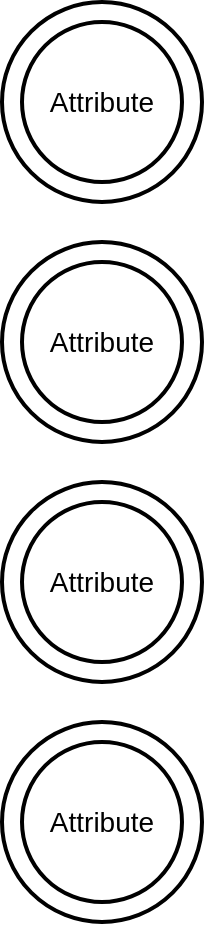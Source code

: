 <mxfile version="10.5.8" type="github"><diagram id="Z_ogoUJJf4zrre3W_UmE" name="Page-1"><mxGraphModel dx="758" dy="376" grid="1" gridSize="10" guides="1" tooltips="1" connect="1" arrows="1" fold="1" page="1" pageScale="1" pageWidth="827" pageHeight="1169" math="0" shadow="0"><root><mxCell id="0"/><mxCell id="1" parent="0"/><mxCell id="WfQ6g0JJvzXSDv4s4-WC-50" value="Attribute" style="ellipse;shape=doubleEllipse;margin=10;strokeWidth=2;fontSize=14;whiteSpace=wrap;html=1;align=center;" vertex="1" parent="1"><mxGeometry x="20" y="20" width="100" height="100" as="geometry"/></mxCell><mxCell id="WfQ6g0JJvzXSDv4s4-WC-51" value="Attribute" style="ellipse;shape=doubleEllipse;margin=10;strokeWidth=2;fontSize=14;whiteSpace=wrap;html=1;align=center;" vertex="1" parent="1"><mxGeometry x="20" y="140" width="100" height="100" as="geometry"/></mxCell><mxCell id="WfQ6g0JJvzXSDv4s4-WC-52" value="Attribute" style="ellipse;shape=doubleEllipse;margin=10;strokeWidth=2;fontSize=14;whiteSpace=wrap;html=1;align=center;" vertex="1" parent="1"><mxGeometry x="20" y="260" width="100" height="100" as="geometry"/></mxCell><mxCell id="WfQ6g0JJvzXSDv4s4-WC-53" value="Attribute" style="ellipse;shape=doubleEllipse;margin=10;strokeWidth=2;fontSize=14;whiteSpace=wrap;html=1;align=center;" vertex="1" parent="1"><mxGeometry x="20" y="380" width="100" height="100" as="geometry"/></mxCell></root></mxGraphModel></diagram></mxfile>